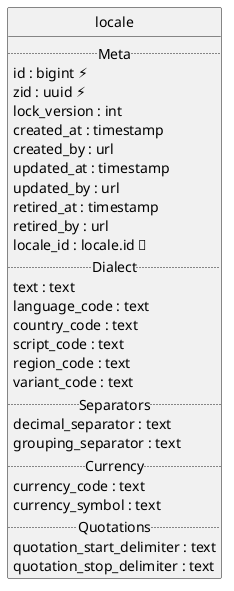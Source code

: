 @startuml uml
skinparam monochrome true
skinparam linetype ortho
hide circle

entity locale {
  .. Meta ..
  id : bigint ⚡
  zid : uuid ⚡
  lock_version : int
  created_at : timestamp
  created_by : url
  updated_at : timestamp
  updated_by : url
  retired_at : timestamp
  retired_by : url
  locale_id : locale.id 🔑
  .. Dialect ..
  text : text
  language_code : text
  country_code : text
  script_code : text
  region_code : text
  variant_code : text
  .. Separators ..
  decimal_separator : text
  grouping_separator : text
  .. Currency ..
  currency_code : text
  currency_symbol : text
  .. Quotations ..
  quotation_start_delimiter : text
  quotation_stop_delimiter : text
}

@enduml
